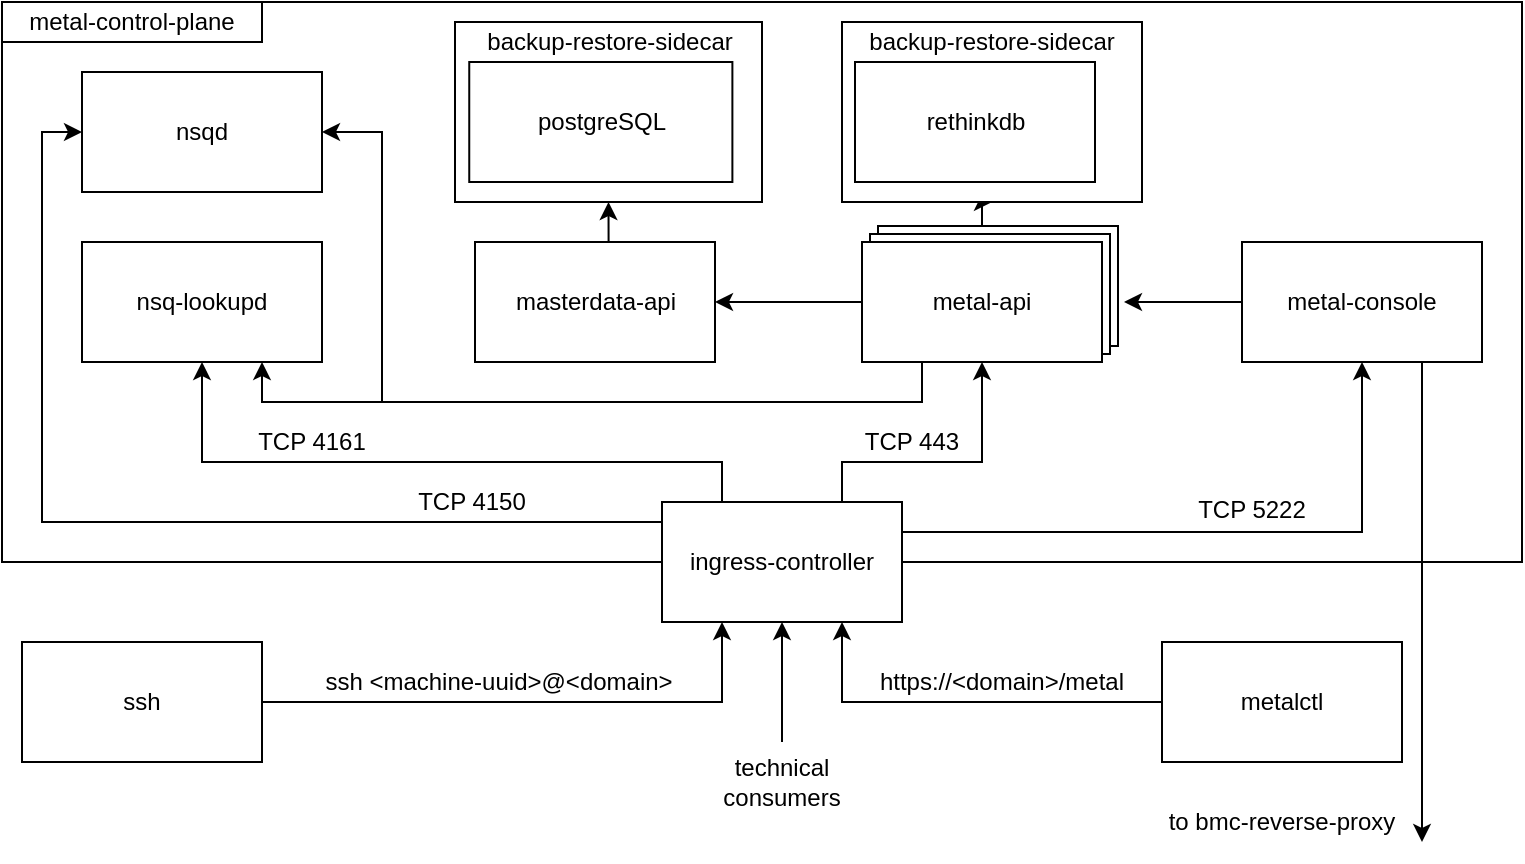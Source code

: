 <mxfile version="13.1.12" pages="3">
    <diagram id="6hGFLwfOUW9BJ-s0fimq" name="metal-control-plane">
        <mxGraphModel dx="1058" dy="566" grid="1" gridSize="10" guides="1" tooltips="1" connect="1" arrows="1" fold="1" page="1" pageScale="1" pageWidth="827" pageHeight="1169" math="0" shadow="0">
            <root>
                <mxCell id="0"/>
                <mxCell id="1" parent="0"/>
                <mxCell id="2" value="" style="rounded=0;whiteSpace=wrap;html=1;strokeColor=#000000;" parent="1" vertex="1">
                    <mxGeometry y="40" width="760" height="280" as="geometry"/>
                </mxCell>
                <mxCell id="3" value="metal-control-plane" style="text;html=1;strokeColor=#000000;fillColor=none;align=center;verticalAlign=middle;whiteSpace=wrap;rounded=0;" parent="1" vertex="1">
                    <mxGeometry y="40" width="130" height="20" as="geometry"/>
                </mxCell>
                <mxCell id="26" style="edgeStyle=orthogonalEdgeStyle;rounded=0;orthogonalLoop=1;jettySize=auto;html=1;exitX=0;exitY=0.5;exitDx=0;exitDy=0;entryX=1;entryY=0.5;entryDx=0;entryDy=0;" parent="1" source="4" target="9" edge="1">
                    <mxGeometry relative="1" as="geometry"/>
                </mxCell>
                <mxCell id="28" style="edgeStyle=orthogonalEdgeStyle;rounded=0;orthogonalLoop=1;jettySize=auto;html=1;entryX=0.5;entryY=1;entryDx=0;entryDy=0;" parent="1" source="4" target="13" edge="1">
                    <mxGeometry relative="1" as="geometry"/>
                </mxCell>
                <mxCell id="53" style="edgeStyle=orthogonalEdgeStyle;rounded=0;orthogonalLoop=1;jettySize=auto;html=1;exitX=0.25;exitY=1;exitDx=0;exitDy=0;entryX=0.75;entryY=1;entryDx=0;entryDy=0;" parent="1" source="4" target="8" edge="1">
                    <mxGeometry relative="1" as="geometry"/>
                </mxCell>
                <mxCell id="54" style="edgeStyle=orthogonalEdgeStyle;rounded=0;orthogonalLoop=1;jettySize=auto;html=1;exitX=0.25;exitY=1;exitDx=0;exitDy=0;entryX=1;entryY=0.5;entryDx=0;entryDy=0;" parent="1" source="4" target="7" edge="1">
                    <mxGeometry relative="1" as="geometry">
                        <Array as="points">
                            <mxPoint x="460" y="240"/>
                            <mxPoint x="190" y="240"/>
                            <mxPoint x="190" y="105"/>
                        </Array>
                    </mxGeometry>
                </mxCell>
                <mxCell id="7" value="nsqd" style="rounded=0;whiteSpace=wrap;html=1;strokeColor=#000000;" parent="1" vertex="1">
                    <mxGeometry x="40" y="75" width="120" height="60" as="geometry"/>
                </mxCell>
                <mxCell id="8" value="nsq-lookupd" style="rounded=0;whiteSpace=wrap;html=1;strokeColor=#000000;" parent="1" vertex="1">
                    <mxGeometry x="40" y="160" width="120" height="60" as="geometry"/>
                </mxCell>
                <mxCell id="27" style="edgeStyle=orthogonalEdgeStyle;rounded=0;orthogonalLoop=1;jettySize=auto;html=1;exitX=0.5;exitY=0;exitDx=0;exitDy=0;entryX=0.5;entryY=1;entryDx=0;entryDy=0;" parent="1" source="9" target="15" edge="1">
                    <mxGeometry relative="1" as="geometry"/>
                </mxCell>
                <mxCell id="9" value="masterdata-api" style="rounded=0;whiteSpace=wrap;html=1;strokeColor=#000000;" parent="1" vertex="1">
                    <mxGeometry x="236.5" y="160" width="120" height="60" as="geometry"/>
                </mxCell>
                <mxCell id="29" style="edgeStyle=orthogonalEdgeStyle;rounded=0;orthogonalLoop=1;jettySize=auto;html=1;" parent="1" source="11" edge="1">
                    <mxGeometry relative="1" as="geometry">
                        <mxPoint x="561" y="190" as="targetPoint"/>
                    </mxGeometry>
                </mxCell>
                <mxCell id="43" style="edgeStyle=orthogonalEdgeStyle;rounded=0;orthogonalLoop=1;jettySize=auto;html=1;exitX=0.75;exitY=1;exitDx=0;exitDy=0;" parent="1" source="11" edge="1">
                    <mxGeometry relative="1" as="geometry">
                        <mxPoint x="710" y="460" as="targetPoint"/>
                    </mxGeometry>
                </mxCell>
                <mxCell id="11" value="metal-console" style="rounded=0;whiteSpace=wrap;html=1;strokeColor=#000000;" parent="1" vertex="1">
                    <mxGeometry x="620" y="160" width="120" height="60" as="geometry"/>
                </mxCell>
                <mxCell id="18" value="" style="group" parent="1" vertex="1" connectable="0">
                    <mxGeometry x="420" y="60" width="150" height="90" as="geometry"/>
                </mxCell>
                <mxCell id="13" value="" style="rounded=0;whiteSpace=wrap;html=1;strokeColor=#000000;" parent="18" vertex="1">
                    <mxGeometry y="-10" width="150" height="90" as="geometry"/>
                </mxCell>
                <mxCell id="14" value="backup-restore-sidecar" style="text;html=1;strokeColor=none;fillColor=none;align=center;verticalAlign=middle;whiteSpace=wrap;rounded=0;" parent="18" vertex="1">
                    <mxGeometry y="-10" width="150" height="20" as="geometry"/>
                </mxCell>
                <mxCell id="5" value="rethinkdb" style="rounded=0;whiteSpace=wrap;html=1;strokeColor=#000000;" parent="18" vertex="1">
                    <mxGeometry x="6.5" y="10" width="120" height="60" as="geometry"/>
                </mxCell>
                <mxCell id="19" value="" style="group" parent="1" vertex="1" connectable="0">
                    <mxGeometry x="226.5" y="60" width="153.5" height="90" as="geometry"/>
                </mxCell>
                <mxCell id="15" value="" style="rounded=0;whiteSpace=wrap;html=1;strokeColor=#000000;" parent="19" vertex="1">
                    <mxGeometry y="-10" width="153.5" height="90" as="geometry"/>
                </mxCell>
                <mxCell id="16" value="backup-restore-sidecar" style="text;html=1;strokeColor=none;fillColor=none;align=center;verticalAlign=middle;whiteSpace=wrap;rounded=0;" parent="19" vertex="1">
                    <mxGeometry y="-10" width="153.5" height="20" as="geometry"/>
                </mxCell>
                <mxCell id="17" value="postgreSQL" style="rounded=0;whiteSpace=wrap;html=1;strokeColor=#000000;" parent="19" vertex="1">
                    <mxGeometry x="7.127" y="10" width="131.571" height="60" as="geometry"/>
                </mxCell>
                <mxCell id="25" style="edgeStyle=orthogonalEdgeStyle;rounded=0;orthogonalLoop=1;jettySize=auto;html=1;entryX=0;entryY=0.5;entryDx=0;entryDy=0;" parent="1" source="20" target="7" edge="1">
                    <mxGeometry relative="1" as="geometry">
                        <Array as="points">
                            <mxPoint x="20" y="300"/>
                            <mxPoint x="20" y="105"/>
                        </Array>
                    </mxGeometry>
                </mxCell>
                <mxCell id="31" style="edgeStyle=orthogonalEdgeStyle;rounded=0;orthogonalLoop=1;jettySize=auto;html=1;exitX=0.25;exitY=0;exitDx=0;exitDy=0;entryX=0.5;entryY=1;entryDx=0;entryDy=0;" parent="1" source="20" target="8" edge="1">
                    <mxGeometry relative="1" as="geometry">
                        <Array as="points">
                            <mxPoint x="360" y="270"/>
                            <mxPoint x="100" y="270"/>
                        </Array>
                    </mxGeometry>
                </mxCell>
                <mxCell id="32" style="edgeStyle=orthogonalEdgeStyle;rounded=0;orthogonalLoop=1;jettySize=auto;html=1;exitX=1;exitY=0.25;exitDx=0;exitDy=0;entryX=0.5;entryY=1;entryDx=0;entryDy=0;" parent="1" source="20" target="11" edge="1">
                    <mxGeometry relative="1" as="geometry">
                        <Array as="points">
                            <mxPoint x="680" y="305"/>
                        </Array>
                    </mxGeometry>
                </mxCell>
                <mxCell id="61" style="edgeStyle=orthogonalEdgeStyle;rounded=0;orthogonalLoop=1;jettySize=auto;html=1;exitX=0.75;exitY=0;exitDx=0;exitDy=0;" parent="1" source="20" target="4" edge="1">
                    <mxGeometry relative="1" as="geometry">
                        <Array as="points">
                            <mxPoint x="420" y="270"/>
                            <mxPoint x="490" y="270"/>
                        </Array>
                    </mxGeometry>
                </mxCell>
                <mxCell id="20" value="ingress-controller" style="rounded=0;whiteSpace=wrap;html=1;strokeColor=#000000;" parent="1" vertex="1">
                    <mxGeometry x="330" y="290" width="120" height="60" as="geometry"/>
                </mxCell>
                <mxCell id="37" style="edgeStyle=orthogonalEdgeStyle;rounded=0;orthogonalLoop=1;jettySize=auto;html=1;entryX=0.75;entryY=1;entryDx=0;entryDy=0;" parent="1" source="35" target="20" edge="1">
                    <mxGeometry relative="1" as="geometry"/>
                </mxCell>
                <mxCell id="35" value="metalctl" style="rounded=0;whiteSpace=wrap;html=1;strokeColor=#000000;" parent="1" vertex="1">
                    <mxGeometry x="580" y="360" width="120" height="60" as="geometry"/>
                </mxCell>
                <mxCell id="42" style="edgeStyle=orthogonalEdgeStyle;rounded=0;orthogonalLoop=1;jettySize=auto;html=1;entryX=0.5;entryY=1;entryDx=0;entryDy=0;" parent="1" source="39" target="20" edge="1">
                    <mxGeometry relative="1" as="geometry"/>
                </mxCell>
                <mxCell id="39" value="technical consumers" style="text;html=1;strokeColor=none;fillColor=none;align=center;verticalAlign=middle;whiteSpace=wrap;rounded=0;" parent="1" vertex="1">
                    <mxGeometry x="350" y="410" width="80" height="40" as="geometry"/>
                </mxCell>
                <mxCell id="44" value="to bmc-reverse-proxy" style="text;html=1;strokeColor=none;fillColor=none;align=center;verticalAlign=middle;whiteSpace=wrap;rounded=0;" parent="1" vertex="1">
                    <mxGeometry x="565" y="430" width="150" height="40" as="geometry"/>
                </mxCell>
                <mxCell id="45" value="TCP 4150" style="text;html=1;strokeColor=none;fillColor=none;align=center;verticalAlign=middle;whiteSpace=wrap;rounded=0;" parent="1" vertex="1">
                    <mxGeometry x="200" y="280" width="70" height="20" as="geometry"/>
                </mxCell>
                <mxCell id="48" value="TCP 4161" style="text;html=1;strokeColor=none;fillColor=none;align=center;verticalAlign=middle;whiteSpace=wrap;rounded=0;" parent="1" vertex="1">
                    <mxGeometry x="120" y="250" width="70" height="20" as="geometry"/>
                </mxCell>
                <mxCell id="49" value="TCP 443" style="text;html=1;strokeColor=none;fillColor=none;align=center;verticalAlign=middle;whiteSpace=wrap;rounded=0;" parent="1" vertex="1">
                    <mxGeometry x="420" y="250" width="70" height="20" as="geometry"/>
                </mxCell>
                <mxCell id="50" value="TCP 5222" style="text;html=1;strokeColor=none;fillColor=none;align=center;verticalAlign=middle;whiteSpace=wrap;rounded=0;" parent="1" vertex="1">
                    <mxGeometry x="590" y="284" width="70" height="20" as="geometry"/>
                </mxCell>
                <mxCell id="52" value="https://&amp;lt;domain&amp;gt;/metal" style="text;html=1;strokeColor=none;fillColor=none;align=center;verticalAlign=middle;whiteSpace=wrap;rounded=0;" parent="1" vertex="1">
                    <mxGeometry x="420" y="370" width="160" height="20" as="geometry"/>
                </mxCell>
                <mxCell id="58" value="metal-api" style="rounded=0;whiteSpace=wrap;html=1;strokeColor=#000000;" parent="1" vertex="1">
                    <mxGeometry x="438" y="152" width="120" height="60" as="geometry"/>
                </mxCell>
                <mxCell id="57" value="metal-api" style="rounded=0;whiteSpace=wrap;html=1;strokeColor=#000000;" parent="1" vertex="1">
                    <mxGeometry x="434" y="156" width="120" height="60" as="geometry"/>
                </mxCell>
                <mxCell id="4" value="metal-api" style="rounded=0;whiteSpace=wrap;html=1;strokeColor=#000000;" parent="1" vertex="1">
                    <mxGeometry x="430" y="160" width="120" height="60" as="geometry"/>
                </mxCell>
                <mxCell id="62" value="ssh &amp;lt;machine-uuid&amp;gt;@&amp;lt;domain&amp;gt;" style="text;html=1;strokeColor=none;fillColor=none;align=center;verticalAlign=middle;whiteSpace=wrap;rounded=0;" parent="1" vertex="1">
                    <mxGeometry x="140" y="370" width="217" height="20" as="geometry"/>
                </mxCell>
                <mxCell id="64" style="edgeStyle=orthogonalEdgeStyle;rounded=0;orthogonalLoop=1;jettySize=auto;html=1;entryX=0.25;entryY=1;entryDx=0;entryDy=0;" parent="1" source="63" target="20" edge="1">
                    <mxGeometry relative="1" as="geometry">
                        <mxPoint x="360" y="360" as="targetPoint"/>
                    </mxGeometry>
                </mxCell>
                <mxCell id="63" value="ssh" style="rounded=0;whiteSpace=wrap;html=1;strokeColor=#000000;" parent="1" vertex="1">
                    <mxGeometry x="10" y="360" width="120" height="60" as="geometry"/>
                </mxCell>
            </root>
        </mxGraphModel>
    </diagram>
    <diagram id="VyUhV91vSTbIGTij3O5A" name="partition">
        <mxGraphModel dx="1058" dy="566" grid="1" gridSize="10" guides="1" tooltips="1" connect="1" arrows="1" fold="1" page="1" pageScale="1" pageWidth="850" pageHeight="1100" math="0" shadow="0">
            <root>
                <mxCell id="ywvj-Q7v-2G2Xc7QTIPs-0"/>
                <mxCell id="ywvj-Q7v-2G2Xc7QTIPs-1" parent="ywvj-Q7v-2G2Xc7QTIPs-0"/>
                <mxCell id="RNizIJwNJn94aZfxMkWT-1" value="" style="group" parent="ywvj-Q7v-2G2Xc7QTIPs-1" vertex="1" connectable="0">
                    <mxGeometry x="70" y="70" width="750" height="400" as="geometry"/>
                </mxCell>
                <mxCell id="WANYojdtdZmS-SHt-bUm-0" value="" style="rounded=0;whiteSpace=wrap;html=1;strokeColor=#000000;" parent="RNizIJwNJn94aZfxMkWT-1" vertex="1">
                    <mxGeometry width="750" height="400" as="geometry"/>
                </mxCell>
                <mxCell id="WANYojdtdZmS-SHt-bUm-1" value="partition" style="text;html=1;strokeColor=#000000;fillColor=none;align=center;verticalAlign=middle;whiteSpace=wrap;rounded=0;" parent="RNizIJwNJn94aZfxMkWT-1" vertex="1">
                    <mxGeometry width="116.071" height="20" as="geometry"/>
                </mxCell>
                <mxCell id="jLyoH8peMiYaMSglB3xI-24" value="" style="rounded=0;whiteSpace=wrap;html=1;strokeColor=#000000;" parent="RNizIJwNJn94aZfxMkWT-1" vertex="1">
                    <mxGeometry x="40" y="60" width="194.29" height="224.211" as="geometry"/>
                </mxCell>
                <mxCell id="jLyoH8peMiYaMSglB3xI-47" value="" style="rounded=0;whiteSpace=wrap;html=1;strokeColor=#000000;" parent="RNizIJwNJn94aZfxMkWT-1" vertex="1">
                    <mxGeometry x="30" y="70" width="195.36" height="224.737" as="geometry"/>
                </mxCell>
                <mxCell id="jLyoH8peMiYaMSglB3xI-48" value="management server" style="text;html=1;strokeColor=#000000;fillColor=none;align=center;verticalAlign=middle;whiteSpace=wrap;rounded=0;" parent="RNizIJwNJn94aZfxMkWT-1" vertex="1">
                    <mxGeometry x="30" y="70" width="125" height="20" as="geometry"/>
                </mxCell>
                <mxCell id="jLyoH8peMiYaMSglB3xI-100" style="edgeStyle=orthogonalEdgeStyle;rounded=0;orthogonalLoop=1;jettySize=auto;html=1;exitX=0.5;exitY=1;exitDx=0;exitDy=0;entryX=0.5;entryY=0;entryDx=0;entryDy=0;" parent="RNizIJwNJn94aZfxMkWT-1" source="jLyoH8peMiYaMSglB3xI-49" target="jLyoH8peMiYaMSglB3xI-50" edge="1">
                    <mxGeometry relative="1" as="geometry"/>
                </mxCell>
                <mxCell id="jLyoH8peMiYaMSglB3xI-49" value="bmc-reverse-proxy" style="rounded=0;whiteSpace=wrap;html=1;strokeColor=#000000;" parent="RNizIJwNJn94aZfxMkWT-1" vertex="1">
                    <mxGeometry x="41.43" y="100" width="128.57" height="30" as="geometry"/>
                </mxCell>
                <mxCell id="jLyoH8peMiYaMSglB3xI-50" value="bmc-proxy" style="rounded=0;whiteSpace=wrap;html=1;strokeColor=#000000;" parent="RNizIJwNJn94aZfxMkWT-1" vertex="1">
                    <mxGeometry x="40" y="150" width="130" height="30" as="geometry"/>
                </mxCell>
                <mxCell id="jLyoH8peMiYaMSglB3xI-51" value="ipmi-catcher" style="rounded=0;whiteSpace=wrap;html=1;strokeColor=#000000;" parent="RNizIJwNJn94aZfxMkWT-1" vertex="1">
                    <mxGeometry x="41.43" y="200" width="128.57" height="30" as="geometry"/>
                </mxCell>
                <mxCell id="jLyoH8peMiYaMSglB3xI-52" value="image-cache" style="rounded=0;whiteSpace=wrap;html=1;strokeColor=#000000;" parent="RNizIJwNJn94aZfxMkWT-1" vertex="1">
                    <mxGeometry x="41.43" y="254.211" width="128.57" height="30" as="geometry"/>
                </mxCell>
                <mxCell id="jLyoH8peMiYaMSglB3xI-72" value="" style="rounded=0;whiteSpace=wrap;html=1;strokeColor=#000000;" parent="RNizIJwNJn94aZfxMkWT-1" vertex="1">
                    <mxGeometry x="579.997" y="110" width="125" height="100" as="geometry"/>
                </mxCell>
                <mxCell id="jLyoH8peMiYaMSglB3xI-77" value="" style="group" parent="RNizIJwNJn94aZfxMkWT-1" vertex="1" connectable="0">
                    <mxGeometry x="321.429" y="10" width="130" height="170" as="geometry"/>
                </mxCell>
                <mxCell id="RNizIJwNJn94aZfxMkWT-2" value="" style="rounded=0;whiteSpace=wrap;html=1;strokeColor=#000000;" parent="jLyoH8peMiYaMSglB3xI-77" vertex="1">
                    <mxGeometry width="130" height="170" as="geometry"/>
                </mxCell>
                <mxCell id="RNizIJwNJn94aZfxMkWT-3" value="leaf 01" style="text;html=1;strokeColor=#000000;fillColor=none;align=center;verticalAlign=middle;whiteSpace=wrap;rounded=0;" parent="jLyoH8peMiYaMSglB3xI-77" vertex="1">
                    <mxGeometry width="71.429" height="20" as="geometry"/>
                </mxCell>
                <mxCell id="jLyoH8peMiYaMSglB3xI-0" value="metal-core" style="rounded=0;whiteSpace=wrap;html=1;strokeColor=#000000;" parent="jLyoH8peMiYaMSglB3xI-77" vertex="1">
                    <mxGeometry x="8.929" y="30" width="107.143" height="60" as="geometry"/>
                </mxCell>
                <mxCell id="jLyoH8peMiYaMSglB3xI-2" value="pixiecore" style="rounded=0;whiteSpace=wrap;html=1;strokeColor=#000000;" parent="jLyoH8peMiYaMSglB3xI-77" vertex="1">
                    <mxGeometry x="8.929" y="100" width="107.143" height="60" as="geometry"/>
                </mxCell>
                <mxCell id="jLyoH8peMiYaMSglB3xI-78" value="" style="group" parent="RNizIJwNJn94aZfxMkWT-1" vertex="1" connectable="0">
                    <mxGeometry x="321.429" y="190" width="130" height="170" as="geometry"/>
                </mxCell>
                <mxCell id="jLyoH8peMiYaMSglB3xI-7" value="" style="rounded=0;whiteSpace=wrap;html=1;strokeColor=#000000;" parent="jLyoH8peMiYaMSglB3xI-78" vertex="1">
                    <mxGeometry width="130" height="170" as="geometry"/>
                </mxCell>
                <mxCell id="jLyoH8peMiYaMSglB3xI-8" value="leaf 02" style="text;html=1;strokeColor=#000000;fillColor=none;align=center;verticalAlign=middle;whiteSpace=wrap;rounded=0;" parent="jLyoH8peMiYaMSglB3xI-78" vertex="1">
                    <mxGeometry width="71.429" height="20" as="geometry"/>
                </mxCell>
                <mxCell id="jLyoH8peMiYaMSglB3xI-9" value="metal-core" style="rounded=0;whiteSpace=wrap;html=1;strokeColor=#000000;" parent="jLyoH8peMiYaMSglB3xI-78" vertex="1">
                    <mxGeometry x="8.929" y="30" width="107.143" height="60" as="geometry"/>
                </mxCell>
                <mxCell id="jLyoH8peMiYaMSglB3xI-10" value="pixiecore" style="rounded=0;whiteSpace=wrap;html=1;strokeColor=#000000;" parent="jLyoH8peMiYaMSglB3xI-78" vertex="1">
                    <mxGeometry x="8.929" y="100" width="107.143" height="60" as="geometry"/>
                </mxCell>
                <mxCell id="jLyoH8peMiYaMSglB3xI-79" value="" style="rounded=0;whiteSpace=wrap;html=1;strokeColor=#000000;" parent="ywvj-Q7v-2G2Xc7QTIPs-1" vertex="1">
                    <mxGeometry x="660" y="190" width="140" height="100" as="geometry"/>
                </mxCell>
                <mxCell id="jLyoH8peMiYaMSglB3xI-81" value="metal-hammer" style="rounded=0;whiteSpace=wrap;html=1;strokeColor=#000000;" parent="ywvj-Q7v-2G2Xc7QTIPs-1" vertex="1">
                    <mxGeometry x="670" y="220" width="120" height="60" as="geometry"/>
                </mxCell>
                <mxCell id="jLyoH8peMiYaMSglB3xI-82" value="" style="rounded=0;whiteSpace=wrap;html=1;strokeColor=#000000;" parent="ywvj-Q7v-2G2Xc7QTIPs-1" vertex="1">
                    <mxGeometry x="670" y="200" width="140" height="100" as="geometry"/>
                </mxCell>
                <mxCell id="jLyoH8peMiYaMSglB3xI-83" value="machine" style="text;html=1;strokeColor=#000000;fillColor=none;align=center;verticalAlign=middle;whiteSpace=wrap;rounded=0;" parent="ywvj-Q7v-2G2Xc7QTIPs-1" vertex="1">
                    <mxGeometry x="670" y="200" width="80" height="20" as="geometry"/>
                </mxCell>
                <mxCell id="jLyoH8peMiYaMSglB3xI-94" style="edgeStyle=orthogonalEdgeStyle;rounded=0;orthogonalLoop=1;jettySize=auto;html=1;exitX=0;exitY=0.25;exitDx=0;exitDy=0;entryX=1;entryY=0.5;entryDx=0;entryDy=0;" parent="ywvj-Q7v-2G2Xc7QTIPs-1" source="jLyoH8peMiYaMSglB3xI-84" target="jLyoH8peMiYaMSglB3xI-0" edge="1">
                    <mxGeometry relative="1" as="geometry"/>
                </mxCell>
                <mxCell id="jLyoH8peMiYaMSglB3xI-96" style="edgeStyle=orthogonalEdgeStyle;rounded=0;orthogonalLoop=1;jettySize=auto;html=1;exitX=0;exitY=0.5;exitDx=0;exitDy=0;" parent="ywvj-Q7v-2G2Xc7QTIPs-1" source="jLyoH8peMiYaMSglB3xI-84" edge="1">
                    <mxGeometry relative="1" as="geometry">
                        <mxPoint x="508" y="210" as="targetPoint"/>
                        <Array as="points">
                            <mxPoint x="570" y="260"/>
                            <mxPoint x="570" y="210"/>
                        </Array>
                    </mxGeometry>
                </mxCell>
                <mxCell id="jLyoH8peMiYaMSglB3xI-101" style="edgeStyle=orthogonalEdgeStyle;rounded=0;orthogonalLoop=1;jettySize=auto;html=1;entryX=0.5;entryY=1;entryDx=0;entryDy=0;exitX=0.75;exitY=1;exitDx=0;exitDy=0;" parent="ywvj-Q7v-2G2Xc7QTIPs-1" source="jLyoH8peMiYaMSglB3xI-84" target="jLyoH8peMiYaMSglB3xI-52" edge="1">
                    <mxGeometry relative="1" as="geometry">
                        <mxPoint x="740" y="350" as="sourcePoint"/>
                        <Array as="points">
                            <mxPoint x="770" y="460"/>
                            <mxPoint x="176" y="460"/>
                        </Array>
                    </mxGeometry>
                </mxCell>
                <mxCell id="jLyoH8peMiYaMSglB3xI-106" style="edgeStyle=orthogonalEdgeStyle;rounded=0;orthogonalLoop=1;jettySize=auto;html=1;exitX=0;exitY=0.75;exitDx=0;exitDy=0;entryX=1;entryY=0.5;entryDx=0;entryDy=0;dashed=1;" parent="ywvj-Q7v-2G2Xc7QTIPs-1" source="jLyoH8peMiYaMSglB3xI-84" target="jLyoH8peMiYaMSglB3xI-9" edge="1">
                    <mxGeometry relative="1" as="geometry">
                        <Array as="points">
                            <mxPoint x="570" y="275"/>
                            <mxPoint x="570" y="320"/>
                        </Array>
                    </mxGeometry>
                </mxCell>
                <mxCell id="jLyoH8peMiYaMSglB3xI-107" style="edgeStyle=orthogonalEdgeStyle;rounded=0;orthogonalLoop=1;jettySize=auto;html=1;exitX=0;exitY=0.75;exitDx=0;exitDy=0;entryX=1;entryY=0.5;entryDx=0;entryDy=0;dashed=1;" parent="ywvj-Q7v-2G2Xc7QTIPs-1" source="jLyoH8peMiYaMSglB3xI-84" target="jLyoH8peMiYaMSglB3xI-10" edge="1">
                    <mxGeometry relative="1" as="geometry"/>
                </mxCell>
                <mxCell id="jLyoH8peMiYaMSglB3xI-84" value="metal-hammer" style="rounded=0;whiteSpace=wrap;html=1;strokeColor=#000000;" parent="ywvj-Q7v-2G2Xc7QTIPs-1" vertex="1">
                    <mxGeometry x="680" y="230" width="120" height="60" as="geometry"/>
                </mxCell>
                <mxCell id="jLyoH8peMiYaMSglB3xI-91" value="to metal-api" style="text;html=1;strokeColor=none;fillColor=none;align=center;verticalAlign=middle;whiteSpace=wrap;rounded=0;" parent="ywvj-Q7v-2G2Xc7QTIPs-1" vertex="1">
                    <mxGeometry x="330" y="20" width="80" height="20" as="geometry"/>
                </mxCell>
                <mxCell id="jLyoH8peMiYaMSglB3xI-92" style="edgeStyle=orthogonalEdgeStyle;rounded=0;orthogonalLoop=1;jettySize=auto;html=1;exitX=0;exitY=0.5;exitDx=0;exitDy=0;entryX=0.25;entryY=1;entryDx=0;entryDy=0;" parent="ywvj-Q7v-2G2Xc7QTIPs-1" source="jLyoH8peMiYaMSglB3xI-0" target="jLyoH8peMiYaMSglB3xI-91" edge="1">
                    <mxGeometry relative="1" as="geometry"/>
                </mxCell>
                <mxCell id="jLyoH8peMiYaMSglB3xI-93" style="edgeStyle=orthogonalEdgeStyle;rounded=0;orthogonalLoop=1;jettySize=auto;html=1;exitX=0;exitY=0.5;exitDx=0;exitDy=0;entryX=0.5;entryY=1;entryDx=0;entryDy=0;" parent="ywvj-Q7v-2G2Xc7QTIPs-1" source="jLyoH8peMiYaMSglB3xI-9" target="jLyoH8peMiYaMSglB3xI-91" edge="1">
                    <mxGeometry relative="1" as="geometry">
                        <mxPoint x="360" y="40" as="targetPoint"/>
                    </mxGeometry>
                </mxCell>
                <mxCell id="jLyoH8peMiYaMSglB3xI-99" style="edgeStyle=orthogonalEdgeStyle;rounded=0;orthogonalLoop=1;jettySize=auto;html=1;exitX=0.5;exitY=1;exitDx=0;exitDy=0;entryX=1;entryY=0.5;entryDx=0;entryDy=0;" parent="ywvj-Q7v-2G2Xc7QTIPs-1" source="jLyoH8peMiYaMSglB3xI-98" target="jLyoH8peMiYaMSglB3xI-49" edge="1">
                    <mxGeometry relative="1" as="geometry"/>
                </mxCell>
                <mxCell id="jLyoH8peMiYaMSglB3xI-98" value="metal-console" style="text;html=1;strokeColor=none;fillColor=none;align=center;verticalAlign=middle;whiteSpace=wrap;rounded=0;" parent="ywvj-Q7v-2G2Xc7QTIPs-1" vertex="1">
                    <mxGeometry x="220" y="20" width="90" height="20" as="geometry"/>
                </mxCell>
                <mxCell id="jLyoH8peMiYaMSglB3xI-102" value="public image store" style="text;html=1;strokeColor=none;fillColor=none;align=center;verticalAlign=middle;whiteSpace=wrap;rounded=0;" parent="ywvj-Q7v-2G2Xc7QTIPs-1" vertex="1">
                    <mxGeometry y="10" width="90" height="40" as="geometry"/>
                </mxCell>
                <mxCell id="jLyoH8peMiYaMSglB3xI-103" style="edgeStyle=orthogonalEdgeStyle;rounded=0;orthogonalLoop=1;jettySize=auto;html=1;exitX=0;exitY=0.5;exitDx=0;exitDy=0;entryX=0.5;entryY=1;entryDx=0;entryDy=0;" parent="ywvj-Q7v-2G2Xc7QTIPs-1" source="jLyoH8peMiYaMSglB3xI-52" target="jLyoH8peMiYaMSglB3xI-102" edge="1">
                    <mxGeometry relative="1" as="geometry"/>
                </mxCell>
                <mxCell id="jLyoH8peMiYaMSglB3xI-104" style="edgeStyle=orthogonalEdgeStyle;rounded=0;orthogonalLoop=1;jettySize=auto;html=1;exitX=1;exitY=0.5;exitDx=0;exitDy=0;" parent="ywvj-Q7v-2G2Xc7QTIPs-1" source="jLyoH8peMiYaMSglB3xI-50" edge="1">
                    <mxGeometry relative="1" as="geometry">
                        <mxPoint x="740" y="290" as="targetPoint"/>
                        <Array as="points">
                            <mxPoint x="330" y="235"/>
                            <mxPoint x="330" y="450"/>
                            <mxPoint x="740" y="450"/>
                        </Array>
                    </mxGeometry>
                </mxCell>
                <mxCell id="jLyoH8peMiYaMSglB3xI-105" style="edgeStyle=orthogonalEdgeStyle;rounded=0;orthogonalLoop=1;jettySize=auto;html=1;exitX=1;exitY=0.5;exitDx=0;exitDy=0;entryX=0.25;entryY=1;entryDx=0;entryDy=0;" parent="ywvj-Q7v-2G2Xc7QTIPs-1" source="jLyoH8peMiYaMSglB3xI-51" target="jLyoH8peMiYaMSglB3xI-84" edge="1">
                    <mxGeometry relative="1" as="geometry">
                        <Array as="points">
                            <mxPoint x="320" y="285"/>
                            <mxPoint x="320" y="440"/>
                            <mxPoint x="710" y="440"/>
                        </Array>
                    </mxGeometry>
                </mxCell>
            </root>
        </mxGraphModel>
    </diagram>
    <diagram id="Hn-sec0ZUFem5Dy0r5rS" name="stack">
        <mxGraphModel dx="1058" dy="566" grid="1" gridSize="10" guides="1" tooltips="1" connect="1" arrows="1" fold="1" page="1" pageScale="1" pageWidth="850" pageHeight="1100" math="0" shadow="0">
            <root>
                <mxCell id="U2-aph71bNiYgAWNrc4_-0"/>
                <mxCell id="U2-aph71bNiYgAWNrc4_-1" parent="U2-aph71bNiYgAWNrc4_-0"/>
                <mxCell id="n2IQy2kSPn2QEERRhZmL-0" value="" style="rounded=0;whiteSpace=wrap;html=1;strokeColor=#000000;" vertex="1" parent="U2-aph71bNiYgAWNrc4_-1">
                    <mxGeometry x="250" y="40" width="320" height="110" as="geometry"/>
                </mxCell>
                <mxCell id="n2IQy2kSPn2QEERRhZmL-1" value="metal-control-plane" style="text;html=1;strokeColor=#000000;fillColor=none;align=center;verticalAlign=middle;whiteSpace=wrap;rounded=0;" vertex="1" parent="U2-aph71bNiYgAWNrc4_-1">
                    <mxGeometry x="250" y="40" width="130" height="20" as="geometry"/>
                </mxCell>
                <mxCell id="ZgkB_sveHMkoZWatFV5j-0" value="metal-api / nsq" style="rounded=0;whiteSpace=wrap;html=1;strokeColor=#000000;" vertex="1" parent="U2-aph71bNiYgAWNrc4_-1">
                    <mxGeometry x="280" y="80" width="120" height="60" as="geometry"/>
                </mxCell>
                <mxCell id="ZgkB_sveHMkoZWatFV5j-1" value="" style="rounded=0;whiteSpace=wrap;html=1;strokeColor=#000000;" vertex="1" parent="U2-aph71bNiYgAWNrc4_-1">
                    <mxGeometry x="200" y="220" width="150" height="180" as="geometry"/>
                </mxCell>
                <mxCell id="ZgkB_sveHMkoZWatFV5j-2" value="partition" style="text;html=1;strokeColor=#000000;fillColor=none;align=center;verticalAlign=middle;whiteSpace=wrap;rounded=0;" vertex="1" parent="U2-aph71bNiYgAWNrc4_-1">
                    <mxGeometry x="200" y="220" width="130" height="20" as="geometry"/>
                </mxCell>
                <mxCell id="zXk-ye4kIf2SyK7WKDm_-8" style="edgeStyle=orthogonalEdgeStyle;rounded=0;orthogonalLoop=1;jettySize=auto;html=1;exitX=1;exitY=0.5;exitDx=0;exitDy=0;entryX=0.25;entryY=1;entryDx=0;entryDy=0;fillColor=#008a00;strokeColor=#005700;" edge="1" parent="U2-aph71bNiYgAWNrc4_-1" source="ZgkB_sveHMkoZWatFV5j-3" target="ZgkB_sveHMkoZWatFV5j-0">
                    <mxGeometry relative="1" as="geometry">
                        <Array as="points">
                            <mxPoint x="360" y="290"/>
                            <mxPoint x="360" y="200"/>
                            <mxPoint x="310" y="200"/>
                        </Array>
                    </mxGeometry>
                </mxCell>
                <mxCell id="ZgkB_sveHMkoZWatFV5j-3" value="metal-core" style="rounded=0;whiteSpace=wrap;html=1;strokeColor=#000000;" vertex="1" parent="U2-aph71bNiYgAWNrc4_-1">
                    <mxGeometry x="215" y="260" width="120" height="60" as="geometry"/>
                </mxCell>
                <mxCell id="zXk-ye4kIf2SyK7WKDm_-11" style="edgeStyle=orthogonalEdgeStyle;rounded=0;orthogonalLoop=1;jettySize=auto;html=1;exitX=0;exitY=0.5;exitDx=0;exitDy=0;entryX=1;entryY=0.5;entryDx=0;entryDy=0;" edge="1" parent="U2-aph71bNiYgAWNrc4_-1" source="ZgkB_sveHMkoZWatFV5j-4" target="ZgkB_sveHMkoZWatFV5j-0">
                    <mxGeometry relative="1" as="geometry"/>
                </mxCell>
                <mxCell id="zXk-ye4kIf2SyK7WKDm_-14" style="edgeStyle=orthogonalEdgeStyle;rounded=0;orthogonalLoop=1;jettySize=auto;html=1;exitX=0.25;exitY=1;exitDx=0;exitDy=0;entryX=1;entryY=0.5;entryDx=0;entryDy=0;fillColor=#a20025;strokeColor=#6F0000;" edge="1" parent="U2-aph71bNiYgAWNrc4_-1" source="ZgkB_sveHMkoZWatFV5j-4" target="ZgkB_sveHMkoZWatFV5j-5">
                    <mxGeometry relative="1" as="geometry">
                        <Array as="points">
                            <mxPoint x="450" y="210"/>
                            <mxPoint x="380" y="210"/>
                            <mxPoint x="380" y="360"/>
                        </Array>
                    </mxGeometry>
                </mxCell>
                <mxCell id="ZgkB_sveHMkoZWatFV5j-4" value="metal-console" style="rounded=0;whiteSpace=wrap;html=1;strokeColor=#000000;" vertex="1" parent="U2-aph71bNiYgAWNrc4_-1">
                    <mxGeometry x="420" y="80" width="120" height="60" as="geometry"/>
                </mxCell>
                <mxCell id="ZgkB_sveHMkoZWatFV5j-5" value="bmc-reverse-proxy" style="rounded=0;whiteSpace=wrap;html=1;strokeColor=#000000;" vertex="1" parent="U2-aph71bNiYgAWNrc4_-1">
                    <mxGeometry x="215" y="330" width="120" height="60" as="geometry"/>
                </mxCell>
                <mxCell id="zXk-ye4kIf2SyK7WKDm_-0" value="" style="rounded=0;whiteSpace=wrap;html=1;strokeColor=#000000;" vertex="1" parent="U2-aph71bNiYgAWNrc4_-1">
                    <mxGeometry x="390" y="220" width="150" height="180" as="geometry"/>
                </mxCell>
                <mxCell id="zXk-ye4kIf2SyK7WKDm_-1" value="partition" style="text;html=1;strokeColor=#000000;fillColor=none;align=center;verticalAlign=middle;whiteSpace=wrap;rounded=0;" vertex="1" parent="U2-aph71bNiYgAWNrc4_-1">
                    <mxGeometry x="390" y="220" width="130" height="20" as="geometry"/>
                </mxCell>
                <mxCell id="zXk-ye4kIf2SyK7WKDm_-9" style="edgeStyle=orthogonalEdgeStyle;rounded=0;orthogonalLoop=1;jettySize=auto;html=1;entryX=0.5;entryY=1;entryDx=0;entryDy=0;fillColor=#008a00;strokeColor=#005700;" edge="1" parent="U2-aph71bNiYgAWNrc4_-1" source="zXk-ye4kIf2SyK7WKDm_-2" target="ZgkB_sveHMkoZWatFV5j-0">
                    <mxGeometry relative="1" as="geometry">
                        <Array as="points">
                            <mxPoint x="370" y="290"/>
                            <mxPoint x="370" y="180"/>
                            <mxPoint x="340" y="180"/>
                        </Array>
                    </mxGeometry>
                </mxCell>
                <mxCell id="zXk-ye4kIf2SyK7WKDm_-2" value="metal-core" style="rounded=0;whiteSpace=wrap;html=1;strokeColor=#000000;" vertex="1" parent="U2-aph71bNiYgAWNrc4_-1">
                    <mxGeometry x="405" y="260" width="120" height="60" as="geometry"/>
                </mxCell>
                <mxCell id="zXk-ye4kIf2SyK7WKDm_-3" value="bmc-reverse-proxy" style="rounded=0;whiteSpace=wrap;html=1;strokeColor=#000000;" vertex="1" parent="U2-aph71bNiYgAWNrc4_-1">
                    <mxGeometry x="405" y="330" width="120" height="60" as="geometry"/>
                </mxCell>
                <mxCell id="zXk-ye4kIf2SyK7WKDm_-4" value="" style="rounded=0;whiteSpace=wrap;html=1;strokeColor=#000000;" vertex="1" parent="U2-aph71bNiYgAWNrc4_-1">
                    <mxGeometry x="580" y="220" width="150" height="180" as="geometry"/>
                </mxCell>
                <mxCell id="zXk-ye4kIf2SyK7WKDm_-5" value="partition" style="text;html=1;strokeColor=#000000;fillColor=none;align=center;verticalAlign=middle;whiteSpace=wrap;rounded=0;" vertex="1" parent="U2-aph71bNiYgAWNrc4_-1">
                    <mxGeometry x="580" y="220" width="130" height="20" as="geometry"/>
                </mxCell>
                <mxCell id="zXk-ye4kIf2SyK7WKDm_-10" style="edgeStyle=orthogonalEdgeStyle;rounded=0;orthogonalLoop=1;jettySize=auto;html=1;entryX=0.75;entryY=1;entryDx=0;entryDy=0;fillColor=#008a00;strokeColor=#005700;" edge="1" parent="U2-aph71bNiYgAWNrc4_-1" source="zXk-ye4kIf2SyK7WKDm_-6" target="ZgkB_sveHMkoZWatFV5j-0">
                    <mxGeometry relative="1" as="geometry">
                        <mxPoint x="390" y="160" as="targetPoint"/>
                        <Array as="points">
                            <mxPoint x="570" y="290"/>
                            <mxPoint x="570" y="170"/>
                            <mxPoint x="370" y="170"/>
                        </Array>
                    </mxGeometry>
                </mxCell>
                <mxCell id="zXk-ye4kIf2SyK7WKDm_-6" value="metal-core" style="rounded=0;whiteSpace=wrap;html=1;strokeColor=#000000;" vertex="1" parent="U2-aph71bNiYgAWNrc4_-1">
                    <mxGeometry x="595" y="260" width="120" height="60" as="geometry"/>
                </mxCell>
                <mxCell id="zXk-ye4kIf2SyK7WKDm_-7" value="bmc-reverse-proxy" style="rounded=0;whiteSpace=wrap;html=1;strokeColor=#000000;" vertex="1" parent="U2-aph71bNiYgAWNrc4_-1">
                    <mxGeometry x="595" y="330" width="120" height="60" as="geometry"/>
                </mxCell>
                <mxCell id="zXk-ye4kIf2SyK7WKDm_-12" style="edgeStyle=orthogonalEdgeStyle;rounded=0;orthogonalLoop=1;jettySize=auto;html=1;exitX=0.5;exitY=1;exitDx=0;exitDy=0;entryX=1;entryY=0.5;entryDx=0;entryDy=0;fillColor=#a20025;strokeColor=#6F0000;" edge="1" parent="U2-aph71bNiYgAWNrc4_-1" source="ZgkB_sveHMkoZWatFV5j-4" target="zXk-ye4kIf2SyK7WKDm_-3">
                    <mxGeometry relative="1" as="geometry">
                        <Array as="points">
                            <mxPoint x="480" y="200"/>
                            <mxPoint x="545" y="200"/>
                            <mxPoint x="545" y="360"/>
                        </Array>
                    </mxGeometry>
                </mxCell>
                <mxCell id="zXk-ye4kIf2SyK7WKDm_-13" style="edgeStyle=orthogonalEdgeStyle;rounded=0;orthogonalLoop=1;jettySize=auto;html=1;exitX=0.75;exitY=1;exitDx=0;exitDy=0;entryX=0;entryY=0.5;entryDx=0;entryDy=0;fillColor=#a20025;strokeColor=#6F0000;" edge="1" parent="U2-aph71bNiYgAWNrc4_-1" source="ZgkB_sveHMkoZWatFV5j-4" target="zXk-ye4kIf2SyK7WKDm_-7">
                    <mxGeometry relative="1" as="geometry">
                        <Array as="points">
                            <mxPoint x="510" y="190"/>
                            <mxPoint x="560" y="190"/>
                            <mxPoint x="560" y="360"/>
                        </Array>
                    </mxGeometry>
                </mxCell>
            </root>
        </mxGraphModel>
    </diagram>
</mxfile>